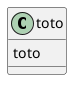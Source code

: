 {
  "sha1": "5q1ta41t1tcftb4s95mcol6bpbn2zm1",
  "insertion": {
    "when": "2024-05-30T20:48:20.782Z",
    "user": "plantuml@gmail.com"
  }
}
@startuml
Class toto
toto : toto
@enduml
